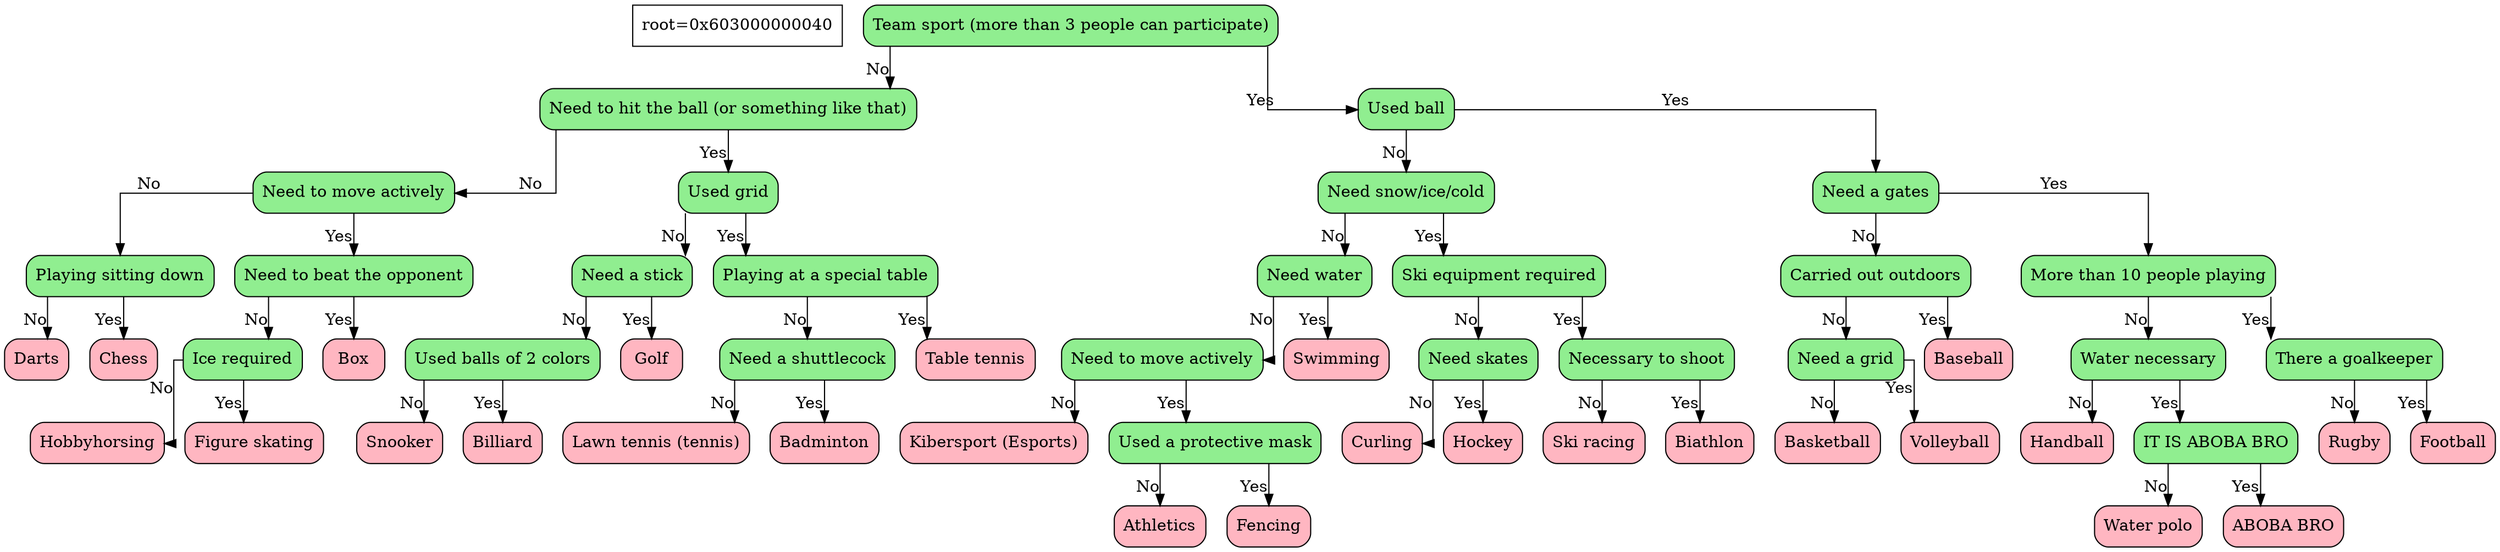 digraph tree{
    node[shape=record,fontsize=14];
    splines=ortho
    info[label="root=0x603000000040"]

  	node0x603000000040[shape=Mrecord,style="rounded,filled",fillcolor="lightgreen",label="{ Team sport (more than 3 people can participate) }"]
	node0x603000000040->node0x603000000070[xlabel="No"]
	node0x603000000070[shape=Mrecord,style="rounded,filled",fillcolor="lightgreen",label="{ Need to hit the ball (or something like that) }"]
	node0x603000000070->node0x6030000000a0[xlabel="No"]
	node0x6030000000a0[shape=Mrecord,style="rounded,filled",fillcolor="lightgreen",label="{ Need to move actively }"]
	node0x6030000000a0->node0x6030000000d0[xlabel="No"]
	node0x6030000000d0[shape=Mrecord,style="rounded,filled",fillcolor="lightgreen",label="{ Playing sitting down }"]
	node0x6030000000d0->node0x603000000100[xlabel="No"]
	node0x603000000100[shape=Mrecord,style="rounded,filled",fillcolor="lightpink",label="{ Darts }"]
	node0x603000000100[shape=Mrecord,style="rounded,filled",fillcolor="lightpink",label="{ Darts }"]
	node0x6030000000d0[shape=Mrecord,style="rounded,filled",fillcolor="lightgreen",label="{ Playing sitting down }"]
	node0x6030000000d0->node0x603000000130[xlabel="Yes"]
	node0x603000000130[shape=Mrecord,style="rounded,filled",fillcolor="lightpink",label="{ Chess }"]
	node0x603000000130[shape=Mrecord,style="rounded,filled",fillcolor="lightpink",label="{ Chess }"]
	node0x6030000000a0[shape=Mrecord,style="rounded,filled",fillcolor="lightgreen",label="{ Need to move actively }"]
	node0x6030000000a0->node0x603000000160[xlabel="Yes"]
	node0x603000000160[shape=Mrecord,style="rounded,filled",fillcolor="lightgreen",label="{ Need to beat the opponent }"]
	node0x603000000160->node0x603000000190[xlabel="No"]
	node0x603000000190[shape=Mrecord,style="rounded,filled",fillcolor="lightgreen",label="{ Ice required }"]
	node0x603000000190->node0x6030000001c0[xlabel="No"]
	node0x6030000001c0[shape=Mrecord,style="rounded,filled",fillcolor="lightpink",label="{ Hobbyhorsing }"]
	node0x6030000001c0[shape=Mrecord,style="rounded,filled",fillcolor="lightpink",label="{ Hobbyhorsing }"]
	node0x603000000190[shape=Mrecord,style="rounded,filled",fillcolor="lightgreen",label="{ Ice required }"]
	node0x603000000190->node0x6030000001f0[xlabel="Yes"]
	node0x6030000001f0[shape=Mrecord,style="rounded,filled",fillcolor="lightpink",label="{ Figure skating }"]
	node0x6030000001f0[shape=Mrecord,style="rounded,filled",fillcolor="lightpink",label="{ Figure skating }"]
	node0x603000000160[shape=Mrecord,style="rounded,filled",fillcolor="lightgreen",label="{ Need to beat the opponent }"]
	node0x603000000160->node0x603000000220[xlabel="Yes"]
	node0x603000000220[shape=Mrecord,style="rounded,filled",fillcolor="lightpink",label="{ Box }"]
	node0x603000000220[shape=Mrecord,style="rounded,filled",fillcolor="lightpink",label="{ Box }"]
	node0x603000000070[shape=Mrecord,style="rounded,filled",fillcolor="lightgreen",label="{ Need to hit the ball (or something like that) }"]
	node0x603000000070->node0x603000000250[xlabel="Yes"]
	node0x603000000250[shape=Mrecord,style="rounded,filled",fillcolor="lightgreen",label="{ Used grid }"]
	node0x603000000250->node0x603000000280[xlabel="No"]
	node0x603000000280[shape=Mrecord,style="rounded,filled",fillcolor="lightgreen",label="{ Need a stick }"]
	node0x603000000280->node0x6030000002b0[xlabel="No"]
	node0x6030000002b0[shape=Mrecord,style="rounded,filled",fillcolor="lightgreen",label="{ Used balls of 2 colors }"]
	node0x6030000002b0->node0x6030000002e0[xlabel="No"]
	node0x6030000002e0[shape=Mrecord,style="rounded,filled",fillcolor="lightpink",label="{ Snooker }"]
	node0x6030000002e0[shape=Mrecord,style="rounded,filled",fillcolor="lightpink",label="{ Snooker }"]
	node0x6030000002b0[shape=Mrecord,style="rounded,filled",fillcolor="lightgreen",label="{ Used balls of 2 colors }"]
	node0x6030000002b0->node0x603000000310[xlabel="Yes"]
	node0x603000000310[shape=Mrecord,style="rounded,filled",fillcolor="lightpink",label="{ Billiard }"]
	node0x603000000310[shape=Mrecord,style="rounded,filled",fillcolor="lightpink",label="{ Billiard }"]
	node0x603000000280[shape=Mrecord,style="rounded,filled",fillcolor="lightgreen",label="{ Need a stick }"]
	node0x603000000280->node0x603000000340[xlabel="Yes"]
	node0x603000000340[shape=Mrecord,style="rounded,filled",fillcolor="lightpink",label="{ Golf }"]
	node0x603000000340[shape=Mrecord,style="rounded,filled",fillcolor="lightpink",label="{ Golf }"]
	node0x603000000250[shape=Mrecord,style="rounded,filled",fillcolor="lightgreen",label="{ Used grid }"]
	node0x603000000250->node0x603000000370[xlabel="Yes"]
	node0x603000000370[shape=Mrecord,style="rounded,filled",fillcolor="lightgreen",label="{ Playing at a special table }"]
	node0x603000000370->node0x6030000003a0[xlabel="No"]
	node0x6030000003a0[shape=Mrecord,style="rounded,filled",fillcolor="lightgreen",label="{ Need a shuttlecock }"]
	node0x6030000003a0->node0x6030000003d0[xlabel="No"]
	node0x6030000003d0[shape=Mrecord,style="rounded,filled",fillcolor="lightpink",label="{ Lawn tennis (tennis) }"]
	node0x6030000003d0[shape=Mrecord,style="rounded,filled",fillcolor="lightpink",label="{ Lawn tennis (tennis) }"]
	node0x6030000003a0[shape=Mrecord,style="rounded,filled",fillcolor="lightgreen",label="{ Need a shuttlecock }"]
	node0x6030000003a0->node0x603000000400[xlabel="Yes"]
	node0x603000000400[shape=Mrecord,style="rounded,filled",fillcolor="lightpink",label="{ Badminton }"]
	node0x603000000400[shape=Mrecord,style="rounded,filled",fillcolor="lightpink",label="{ Badminton }"]
	node0x603000000370[shape=Mrecord,style="rounded,filled",fillcolor="lightgreen",label="{ Playing at a special table }"]
	node0x603000000370->node0x603000000430[xlabel="Yes"]
	node0x603000000430[shape=Mrecord,style="rounded,filled",fillcolor="lightpink",label="{ Table tennis }"]
	node0x603000000430[shape=Mrecord,style="rounded,filled",fillcolor="lightpink",label="{ Table tennis }"]
	node0x603000000040[shape=Mrecord,style="rounded,filled",fillcolor="lightgreen",label="{ Team sport (more than 3 people can participate) }"]
	node0x603000000040->node0x603000000460[xlabel="Yes"]
	node0x603000000460[shape=Mrecord,style="rounded,filled",fillcolor="lightgreen",label="{ Used ball }"]
	node0x603000000460->node0x603000000490[xlabel="No"]
	node0x603000000490[shape=Mrecord,style="rounded,filled",fillcolor="lightgreen",label="{ Need snow/ice/cold }"]
	node0x603000000490->node0x6030000004c0[xlabel="No"]
	node0x6030000004c0[shape=Mrecord,style="rounded,filled",fillcolor="lightgreen",label="{ Need water }"]
	node0x6030000004c0->node0x6030000004f0[xlabel="No"]
	node0x6030000004f0[shape=Mrecord,style="rounded,filled",fillcolor="lightgreen",label="{ Need to move actively }"]
	node0x6030000004f0->node0x603000000520[xlabel="No"]
	node0x603000000520[shape=Mrecord,style="rounded,filled",fillcolor="lightpink",label="{ Kibersport (Esports) }"]
	node0x603000000520[shape=Mrecord,style="rounded,filled",fillcolor="lightpink",label="{ Kibersport (Esports) }"]
	node0x6030000004f0[shape=Mrecord,style="rounded,filled",fillcolor="lightgreen",label="{ Need to move actively }"]
	node0x6030000004f0->node0x603000000550[xlabel="Yes"]
	node0x603000000550[shape=Mrecord,style="rounded,filled",fillcolor="lightgreen",label="{ Used a protective mask }"]
	node0x603000000550->node0x603000000580[xlabel="No"]
	node0x603000000580[shape=Mrecord,style="rounded,filled",fillcolor="lightpink",label="{ Athletics }"]
	node0x603000000580[shape=Mrecord,style="rounded,filled",fillcolor="lightpink",label="{ Athletics }"]
	node0x603000000550[shape=Mrecord,style="rounded,filled",fillcolor="lightgreen",label="{ Used a protective mask }"]
	node0x603000000550->node0x6030000005b0[xlabel="Yes"]
	node0x6030000005b0[shape=Mrecord,style="rounded,filled",fillcolor="lightpink",label="{ Fencing }"]
	node0x6030000005b0[shape=Mrecord,style="rounded,filled",fillcolor="lightpink",label="{ Fencing }"]
	node0x6030000004c0[shape=Mrecord,style="rounded,filled",fillcolor="lightgreen",label="{ Need water }"]
	node0x6030000004c0->node0x6030000005e0[xlabel="Yes"]
	node0x6030000005e0[shape=Mrecord,style="rounded,filled",fillcolor="lightpink",label="{ Swimming }"]
	node0x6030000005e0[shape=Mrecord,style="rounded,filled",fillcolor="lightpink",label="{ Swimming }"]
	node0x603000000490[shape=Mrecord,style="rounded,filled",fillcolor="lightgreen",label="{ Need snow/ice/cold }"]
	node0x603000000490->node0x603000000610[xlabel="Yes"]
	node0x603000000610[shape=Mrecord,style="rounded,filled",fillcolor="lightgreen",label="{ Ski equipment required }"]
	node0x603000000610->node0x603000000640[xlabel="No"]
	node0x603000000640[shape=Mrecord,style="rounded,filled",fillcolor="lightgreen",label="{ Need skates }"]
	node0x603000000640->node0x603000000670[xlabel="No"]
	node0x603000000670[shape=Mrecord,style="rounded,filled",fillcolor="lightpink",label="{ Curling }"]
	node0x603000000670[shape=Mrecord,style="rounded,filled",fillcolor="lightpink",label="{ Curling }"]
	node0x603000000640[shape=Mrecord,style="rounded,filled",fillcolor="lightgreen",label="{ Need skates }"]
	node0x603000000640->node0x6030000006a0[xlabel="Yes"]
	node0x6030000006a0[shape=Mrecord,style="rounded,filled",fillcolor="lightpink",label="{ Hockey }"]
	node0x6030000006a0[shape=Mrecord,style="rounded,filled",fillcolor="lightpink",label="{ Hockey }"]
	node0x603000000610[shape=Mrecord,style="rounded,filled",fillcolor="lightgreen",label="{ Ski equipment required }"]
	node0x603000000610->node0x6030000006d0[xlabel="Yes"]
	node0x6030000006d0[shape=Mrecord,style="rounded,filled",fillcolor="lightgreen",label="{ Necessary to shoot }"]
	node0x6030000006d0->node0x603000000700[xlabel="No"]
	node0x603000000700[shape=Mrecord,style="rounded,filled",fillcolor="lightpink",label="{ Ski racing }"]
	node0x603000000700[shape=Mrecord,style="rounded,filled",fillcolor="lightpink",label="{ Ski racing }"]
	node0x6030000006d0[shape=Mrecord,style="rounded,filled",fillcolor="lightgreen",label="{ Necessary to shoot }"]
	node0x6030000006d0->node0x603000000730[xlabel="Yes"]
	node0x603000000730[shape=Mrecord,style="rounded,filled",fillcolor="lightpink",label="{ Biathlon }"]
	node0x603000000730[shape=Mrecord,style="rounded,filled",fillcolor="lightpink",label="{ Biathlon }"]
	node0x603000000460[shape=Mrecord,style="rounded,filled",fillcolor="lightgreen",label="{ Used ball }"]
	node0x603000000460->node0x603000000760[xlabel="Yes"]
	node0x603000000760[shape=Mrecord,style="rounded,filled",fillcolor="lightgreen",label="{ Need a gates }"]
	node0x603000000760->node0x603000000790[xlabel="No"]
	node0x603000000790[shape=Mrecord,style="rounded,filled",fillcolor="lightgreen",label="{ Carried out outdoors }"]
	node0x603000000790->node0x6030000007c0[xlabel="No"]
	node0x6030000007c0[shape=Mrecord,style="rounded,filled",fillcolor="lightgreen",label="{ Need a grid }"]
	node0x6030000007c0->node0x6030000007f0[xlabel="No"]
	node0x6030000007f0[shape=Mrecord,style="rounded,filled",fillcolor="lightpink",label="{ Basketball }"]
	node0x6030000007f0[shape=Mrecord,style="rounded,filled",fillcolor="lightpink",label="{ Basketball }"]
	node0x6030000007c0[shape=Mrecord,style="rounded,filled",fillcolor="lightgreen",label="{ Need a grid }"]
	node0x6030000007c0->node0x603000000820[xlabel="Yes"]
	node0x603000000820[shape=Mrecord,style="rounded,filled",fillcolor="lightpink",label="{ Volleyball }"]
	node0x603000000820[shape=Mrecord,style="rounded,filled",fillcolor="lightpink",label="{ Volleyball }"]
	node0x603000000790[shape=Mrecord,style="rounded,filled",fillcolor="lightgreen",label="{ Carried out outdoors }"]
	node0x603000000790->node0x603000000850[xlabel="Yes"]
	node0x603000000850[shape=Mrecord,style="rounded,filled",fillcolor="lightpink",label="{ Baseball }"]
	node0x603000000850[shape=Mrecord,style="rounded,filled",fillcolor="lightpink",label="{ Baseball }"]
	node0x603000000760[shape=Mrecord,style="rounded,filled",fillcolor="lightgreen",label="{ Need a gates }"]
	node0x603000000760->node0x603000000880[xlabel="Yes"]
	node0x603000000880[shape=Mrecord,style="rounded,filled",fillcolor="lightgreen",label="{ More than 10 people playing }"]
	node0x603000000880->node0x6030000008b0[xlabel="No"]
	node0x6030000008b0[shape=Mrecord,style="rounded,filled",fillcolor="lightgreen",label="{ Water necessary }"]
	node0x6030000008b0->node0x6030000008e0[xlabel="No"]
	node0x6030000008e0[shape=Mrecord,style="rounded,filled",fillcolor="lightpink",label="{ Handball }"]
	node0x6030000008e0[shape=Mrecord,style="rounded,filled",fillcolor="lightpink",label="{ Handball }"]
	node0x6030000008b0[shape=Mrecord,style="rounded,filled",fillcolor="lightgreen",label="{ Water necessary }"]
	node0x6030000008b0->node0x603000000910[xlabel="Yes"]
	node0x603000000910[shape=Mrecord,style="rounded,filled",fillcolor="lightgreen",label="{ IT IS ABOBA BRO }"]
	node0x603000000910->node0x6030000009d0[xlabel="No"]
	node0x6030000009d0[shape=Mrecord,style="rounded,filled",fillcolor="lightpink",label="{ Water polo }"]
	node0x6030000009d0[shape=Mrecord,style="rounded,filled",fillcolor="lightpink",label="{ Water polo }"]
	node0x603000000910[shape=Mrecord,style="rounded,filled",fillcolor="lightgreen",label="{ IT IS ABOBA BRO }"]
	node0x603000000910->node0x603000000a00[xlabel="Yes"]
	node0x603000000a00[shape=Mrecord,style="rounded,filled",fillcolor="lightpink",label="{ ABOBA BRO }"]
	node0x603000000a00[shape=Mrecord,style="rounded,filled",fillcolor="lightpink",label="{ ABOBA BRO }"]
	node0x603000000880[shape=Mrecord,style="rounded,filled",fillcolor="lightgreen",label="{ More than 10 people playing }"]
	node0x603000000880->node0x603000000940[xlabel="Yes"]
	node0x603000000940[shape=Mrecord,style="rounded,filled",fillcolor="lightgreen",label="{ There a goalkeeper }"]
	node0x603000000940->node0x603000000970[xlabel="No"]
	node0x603000000970[shape=Mrecord,style="rounded,filled",fillcolor="lightpink",label="{ Rugby }"]
	node0x603000000970[shape=Mrecord,style="rounded,filled",fillcolor="lightpink",label="{ Rugby }"]
	node0x603000000940[shape=Mrecord,style="rounded,filled",fillcolor="lightgreen",label="{ There a goalkeeper }"]
	node0x603000000940->node0x6030000009a0[xlabel="Yes"]
	node0x6030000009a0[shape=Mrecord,style="rounded,filled",fillcolor="lightpink",label="{ Football }"]
	node0x6030000009a0[shape=Mrecord,style="rounded,filled",fillcolor="lightpink",label="{ Football }"]

}